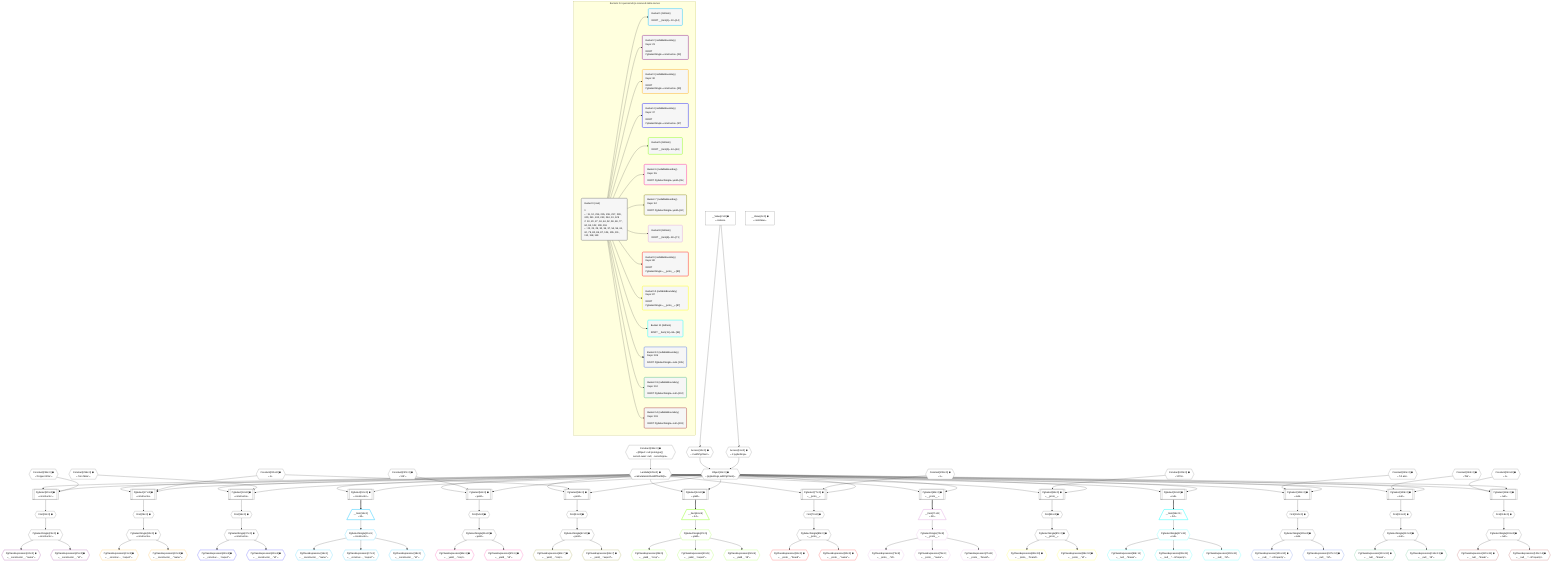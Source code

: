 %%{init: {'themeVariables': { 'fontSize': '12px'}}}%%
graph TD
    classDef path fill:#eee,stroke:#000,color:#000
    classDef plan fill:#fff,stroke-width:1px,color:#000
    classDef itemplan fill:#fff,stroke-width:2px,color:#000
    classDef unbatchedplan fill:#dff,stroke-width:1px,color:#000
    classDef sideeffectplan fill:#fcc,stroke-width:2px,color:#000
    classDef bucket fill:#f6f6f6,color:#000,stroke-width:2px,text-align:left


    %% plan dependencies
    PgSelect20[["PgSelect[20∈0] ➊<br />ᐸconstructorᐳ"]]:::plan
    Object13{{"Object[13∈0] ➊<br />ᐸ{pgSettings,withPgClient}ᐳ"}}:::plan
    Constant234{{"Constant[234∈0] ➊<br />ᐸ'Copper Wire'ᐳ"}}:::plan
    Lambda129{{"Lambda[129∈0] ➊<br />ᐸcalculateLimitAndOffsetSQLᐳ"}}:::plan
    Object13 & Constant234 & Lambda129 --> PgSelect20
    PgSelect27[["PgSelect[27∈0] ➊<br />ᐸconstructorᐳ"]]:::plan
    Constant235{{"Constant[235∈0] ➊<br />ᐸ2ᐳ"}}:::plan
    Object13 & Constant235 & Lambda129 --> PgSelect27
    PgSelect34[["PgSelect[34∈0] ➊<br />ᐸconstructorᐳ"]]:::plan
    Constant236{{"Constant[236∈0] ➊<br />ᐸ'Iron Mine'ᐳ"}}:::plan
    Object13 & Constant236 & Lambda129 --> PgSelect34
    PgSelect52[["PgSelect[52∈0] ➊<br />ᐸyieldᐳ"]]:::plan
    Constant237{{"Constant[237∈0] ➊<br />ᐸ'UK'ᐳ"}}:::plan
    Object13 & Constant237 & Lambda129 --> PgSelect52
    PgSelect59[["PgSelect[59∈0] ➊<br />ᐸyieldᐳ"]]:::plan
    Object13 & Constant235 & Lambda129 --> PgSelect59
    PgSelect77[["PgSelect[77∈0] ➊<br />ᐸ__proto__ᐳ"]]:::plan
    Constant239{{"Constant[239∈0] ➊<br />ᐸ1ᐳ"}}:::plan
    Object13 & Constant239 & Lambda129 --> PgSelect77
    PgSelect84[["PgSelect[84∈0] ➊<br />ᐸ__proto__ᐳ"]]:::plan
    Constant240{{"Constant[240∈0] ➊<br />ᐸ'VCS'ᐳ"}}:::plan
    Object13 & Constant240 & Lambda129 --> PgSelect84
    PgSelect102[["PgSelect[102∈0] ➊<br />ᐸnullᐳ"]]:::plan
    Constant241{{"Constant[241∈0] ➊<br />ᐸ'10 am'ᐳ"}}:::plan
    Object13 & Constant241 & Lambda129 --> PgSelect102
    PgSelect109[["PgSelect[109∈0] ➊<br />ᐸnullᐳ"]]:::plan
    Constant242{{"Constant[242∈0] ➊<br />ᐸ'flat'ᐳ"}}:::plan
    Object13 & Constant242 & Lambda129 --> PgSelect109
    PgSelect116[["PgSelect[116∈0] ➊<br />ᐸnullᐳ"]]:::plan
    Constant243{{"Constant[243∈0] ➊<br />ᐸ3ᐳ"}}:::plan
    Object13 & Constant243 & Lambda129 --> PgSelect116
    PgSelect10[["PgSelect[10∈0] ➊<br />ᐸconstructorᐳ"]]:::plan
    Object13 & Lambda129 --> PgSelect10
    Access11{{"Access[11∈0] ➊<br />ᐸ2.pgSettingsᐳ"}}:::plan
    Access12{{"Access[12∈0] ➊<br />ᐸ2.withPgClientᐳ"}}:::plan
    Access11 & Access12 --> Object13
    PgSelect44[["PgSelect[44∈0] ➊<br />ᐸyieldᐳ"]]:::plan
    Object13 & Lambda129 --> PgSelect44
    PgSelect69[["PgSelect[69∈0] ➊<br />ᐸ__proto__ᐳ"]]:::plan
    Object13 & Lambda129 --> PgSelect69
    PgSelect94[["PgSelect[94∈0] ➊<br />ᐸnullᐳ"]]:::plan
    Object13 & Lambda129 --> PgSelect94
    __Value2["__Value[2∈0] ➊<br />ᐸcontextᐳ"]:::plan
    __Value2 --> Access11
    __Value2 --> Access12
    First22{{"First[22∈0] ➊"}}:::plan
    PgSelect20 --> First22
    PgSelectSingle23{{"PgSelectSingle[23∈0] ➊<br />ᐸconstructorᐳ"}}:::plan
    First22 --> PgSelectSingle23
    First29{{"First[29∈0] ➊"}}:::plan
    PgSelect27 --> First29
    PgSelectSingle30{{"PgSelectSingle[30∈0] ➊<br />ᐸconstructorᐳ"}}:::plan
    First29 --> PgSelectSingle30
    First36{{"First[36∈0] ➊"}}:::plan
    PgSelect34 --> First36
    PgSelectSingle37{{"PgSelectSingle[37∈0] ➊<br />ᐸconstructorᐳ"}}:::plan
    First36 --> PgSelectSingle37
    First54{{"First[54∈0] ➊"}}:::plan
    PgSelect52 --> First54
    PgSelectSingle55{{"PgSelectSingle[55∈0] ➊<br />ᐸyieldᐳ"}}:::plan
    First54 --> PgSelectSingle55
    First61{{"First[61∈0] ➊"}}:::plan
    PgSelect59 --> First61
    PgSelectSingle62{{"PgSelectSingle[62∈0] ➊<br />ᐸyieldᐳ"}}:::plan
    First61 --> PgSelectSingle62
    First79{{"First[79∈0] ➊"}}:::plan
    PgSelect77 --> First79
    PgSelectSingle80{{"PgSelectSingle[80∈0] ➊<br />ᐸ__proto__ᐳ"}}:::plan
    First79 --> PgSelectSingle80
    First86{{"First[86∈0] ➊"}}:::plan
    PgSelect84 --> First86
    PgSelectSingle87{{"PgSelectSingle[87∈0] ➊<br />ᐸ__proto__ᐳ"}}:::plan
    First86 --> PgSelectSingle87
    First104{{"First[104∈0] ➊"}}:::plan
    PgSelect102 --> First104
    PgSelectSingle105{{"PgSelectSingle[105∈0] ➊<br />ᐸnullᐳ"}}:::plan
    First104 --> PgSelectSingle105
    First111{{"First[111∈0] ➊"}}:::plan
    PgSelect109 --> First111
    PgSelectSingle112{{"PgSelectSingle[112∈0] ➊<br />ᐸnullᐳ"}}:::plan
    First111 --> PgSelectSingle112
    First118{{"First[118∈0] ➊"}}:::plan
    PgSelect116 --> First118
    PgSelectSingle119{{"PgSelectSingle[119∈0] ➊<br />ᐸnullᐳ"}}:::plan
    First118 --> PgSelectSingle119
    Constant244{{"Constant[244∈0] ➊<br />ᐸ[Object: null prototype] {   cursorLower: null,   cursorUppeᐳ"}}:::plan
    Constant244 --> Lambda129
    __Value4["__Value[4∈0] ➊<br />ᐸrootValueᐳ"]:::plan
    __Item14[/"__Item[14∈1]<br />ᐸ10ᐳ"\]:::itemplan
    PgSelect10 ==> __Item14
    PgSelectSingle15{{"PgSelectSingle[15∈1]<br />ᐸconstructorᐳ"}}:::plan
    __Item14 --> PgSelectSingle15
    PgClassExpression16{{"PgClassExpression[16∈1]<br />ᐸ__constructor__.”name”ᐳ"}}:::plan
    PgSelectSingle15 --> PgClassExpression16
    PgClassExpression17{{"PgClassExpression[17∈1]<br />ᐸ__construc..._.”export”ᐳ"}}:::plan
    PgSelectSingle15 --> PgClassExpression17
    PgClassExpression18{{"PgClassExpression[18∈1]<br />ᐸ__constructor__.”id”ᐳ"}}:::plan
    PgSelectSingle15 --> PgClassExpression18
    PgClassExpression24{{"PgClassExpression[24∈2] ➊<br />ᐸ__constructor__.”name”ᐳ"}}:::plan
    PgSelectSingle23 --> PgClassExpression24
    PgClassExpression25{{"PgClassExpression[25∈2] ➊<br />ᐸ__constructor__.”id”ᐳ"}}:::plan
    PgSelectSingle23 --> PgClassExpression25
    PgClassExpression31{{"PgClassExpression[31∈3] ➊<br />ᐸ__construc..._.”export”ᐳ"}}:::plan
    PgSelectSingle30 --> PgClassExpression31
    PgClassExpression32{{"PgClassExpression[32∈3] ➊<br />ᐸ__constructor__.”name”ᐳ"}}:::plan
    PgSelectSingle30 --> PgClassExpression32
    PgClassExpression38{{"PgClassExpression[38∈4] ➊<br />ᐸ__construc..._.”export”ᐳ"}}:::plan
    PgSelectSingle37 --> PgClassExpression38
    PgClassExpression39{{"PgClassExpression[39∈4] ➊<br />ᐸ__constructor__.”id”ᐳ"}}:::plan
    PgSelectSingle37 --> PgClassExpression39
    __Item46[/"__Item[46∈5]<br />ᐸ44ᐳ"\]:::itemplan
    PgSelect44 ==> __Item46
    PgSelectSingle47{{"PgSelectSingle[47∈5]<br />ᐸyieldᐳ"}}:::plan
    __Item46 --> PgSelectSingle47
    PgClassExpression48{{"PgClassExpression[48∈5]<br />ᐸ__yield__.”crop”ᐳ"}}:::plan
    PgSelectSingle47 --> PgClassExpression48
    PgClassExpression49{{"PgClassExpression[49∈5]<br />ᐸ__yield__.”export”ᐳ"}}:::plan
    PgSelectSingle47 --> PgClassExpression49
    PgClassExpression50{{"PgClassExpression[50∈5]<br />ᐸ__yield__.”id”ᐳ"}}:::plan
    PgSelectSingle47 --> PgClassExpression50
    PgClassExpression56{{"PgClassExpression[56∈6] ➊<br />ᐸ__yield__.”crop”ᐳ"}}:::plan
    PgSelectSingle55 --> PgClassExpression56
    PgClassExpression57{{"PgClassExpression[57∈6] ➊<br />ᐸ__yield__.”id”ᐳ"}}:::plan
    PgSelectSingle55 --> PgClassExpression57
    PgClassExpression63{{"PgClassExpression[63∈7] ➊<br />ᐸ__yield__.”crop”ᐳ"}}:::plan
    PgSelectSingle62 --> PgClassExpression63
    PgClassExpression64{{"PgClassExpression[64∈7] ➊<br />ᐸ__yield__.”export”ᐳ"}}:::plan
    PgSelectSingle62 --> PgClassExpression64
    __Item71[/"__Item[71∈8]<br />ᐸ69ᐳ"\]:::itemplan
    PgSelect69 ==> __Item71
    PgSelectSingle72{{"PgSelectSingle[72∈8]<br />ᐸ__proto__ᐳ"}}:::plan
    __Item71 --> PgSelectSingle72
    PgClassExpression73{{"PgClassExpression[73∈8]<br />ᐸ__proto__.”id”ᐳ"}}:::plan
    PgSelectSingle72 --> PgClassExpression73
    PgClassExpression74{{"PgClassExpression[74∈8]<br />ᐸ__proto__.”name”ᐳ"}}:::plan
    PgSelectSingle72 --> PgClassExpression74
    PgClassExpression75{{"PgClassExpression[75∈8]<br />ᐸ__proto__.”brand”ᐳ"}}:::plan
    PgSelectSingle72 --> PgClassExpression75
    PgClassExpression81{{"PgClassExpression[81∈9] ➊<br />ᐸ__proto__.”brand”ᐳ"}}:::plan
    PgSelectSingle80 --> PgClassExpression81
    PgClassExpression82{{"PgClassExpression[82∈9] ➊<br />ᐸ__proto__.”name”ᐳ"}}:::plan
    PgSelectSingle80 --> PgClassExpression82
    PgClassExpression88{{"PgClassExpression[88∈10] ➊<br />ᐸ__proto__.”brand”ᐳ"}}:::plan
    PgSelectSingle87 --> PgClassExpression88
    PgClassExpression89{{"PgClassExpression[89∈10] ➊<br />ᐸ__proto__.”id”ᐳ"}}:::plan
    PgSelectSingle87 --> PgClassExpression89
    __Item96[/"__Item[96∈11]<br />ᐸ94ᐳ"\]:::itemplan
    PgSelect94 ==> __Item96
    PgSelectSingle97{{"PgSelectSingle[97∈11]<br />ᐸnullᐳ"}}:::plan
    __Item96 --> PgSelectSingle97
    PgClassExpression98{{"PgClassExpression[98∈11]<br />ᐸ__null__.”break”ᐳ"}}:::plan
    PgSelectSingle97 --> PgClassExpression98
    PgClassExpression99{{"PgClassExpression[99∈11]<br />ᐸ__null__.”...nProperty”ᐳ"}}:::plan
    PgSelectSingle97 --> PgClassExpression99
    PgClassExpression100{{"PgClassExpression[100∈11]<br />ᐸ__null__.”id”ᐳ"}}:::plan
    PgSelectSingle97 --> PgClassExpression100
    PgClassExpression106{{"PgClassExpression[106∈12] ➊<br />ᐸ__null__.”...nProperty”ᐳ"}}:::plan
    PgSelectSingle105 --> PgClassExpression106
    PgClassExpression107{{"PgClassExpression[107∈12] ➊<br />ᐸ__null__.”id”ᐳ"}}:::plan
    PgSelectSingle105 --> PgClassExpression107
    PgClassExpression113{{"PgClassExpression[113∈13] ➊<br />ᐸ__null__.”break”ᐳ"}}:::plan
    PgSelectSingle112 --> PgClassExpression113
    PgClassExpression114{{"PgClassExpression[114∈13] ➊<br />ᐸ__null__.”id”ᐳ"}}:::plan
    PgSelectSingle112 --> PgClassExpression114
    PgClassExpression120{{"PgClassExpression[120∈14] ➊<br />ᐸ__null__.”break”ᐳ"}}:::plan
    PgSelectSingle119 --> PgClassExpression120
    PgClassExpression121{{"PgClassExpression[121∈14] ➊<br />ᐸ__null__.”...nProperty”ᐳ"}}:::plan
    PgSelectSingle119 --> PgClassExpression121

    %% define steps

    subgraph "Buckets for queries/v4/js-reserved-table-names"
    Bucket0("Bucket 0 (root)<br /><br />1: <br />ᐳ: 11, 12, 234, 235, 236, 237, 239, 240, 241, 242, 243, 244, 13, 129<br />2: 10, 20, 27, 34, 44, 52, 59, 69, 77, 84, 94, 102, 109, 116<br />ᐳ: 22, 23, 29, 30, 36, 37, 54, 55, 61, 62, 79, 80, 86, 87, 104, 105, 111, 112, 118, 119"):::bucket
    classDef bucket0 stroke:#696969
    class Bucket0,__Value2,__Value4,PgSelect10,Access11,Access12,Object13,PgSelect20,First22,PgSelectSingle23,PgSelect27,First29,PgSelectSingle30,PgSelect34,First36,PgSelectSingle37,PgSelect44,PgSelect52,First54,PgSelectSingle55,PgSelect59,First61,PgSelectSingle62,PgSelect69,PgSelect77,First79,PgSelectSingle80,PgSelect84,First86,PgSelectSingle87,PgSelect94,PgSelect102,First104,PgSelectSingle105,PgSelect109,First111,PgSelectSingle112,PgSelect116,First118,PgSelectSingle119,Lambda129,Constant234,Constant235,Constant236,Constant237,Constant239,Constant240,Constant241,Constant242,Constant243,Constant244 bucket0
    Bucket1("Bucket 1 (listItem)<br /><br />ROOT __Item{1}ᐸ10ᐳ[14]"):::bucket
    classDef bucket1 stroke:#00bfff
    class Bucket1,__Item14,PgSelectSingle15,PgClassExpression16,PgClassExpression17,PgClassExpression18 bucket1
    Bucket2("Bucket 2 (nullableBoundary)<br />Deps: 23<br /><br />ROOT PgSelectSingleᐸconstructorᐳ[23]"):::bucket
    classDef bucket2 stroke:#7f007f
    class Bucket2,PgClassExpression24,PgClassExpression25 bucket2
    Bucket3("Bucket 3 (nullableBoundary)<br />Deps: 30<br /><br />ROOT PgSelectSingleᐸconstructorᐳ[30]"):::bucket
    classDef bucket3 stroke:#ffa500
    class Bucket3,PgClassExpression31,PgClassExpression32 bucket3
    Bucket4("Bucket 4 (nullableBoundary)<br />Deps: 37<br /><br />ROOT PgSelectSingleᐸconstructorᐳ[37]"):::bucket
    classDef bucket4 stroke:#0000ff
    class Bucket4,PgClassExpression38,PgClassExpression39 bucket4
    Bucket5("Bucket 5 (listItem)<br /><br />ROOT __Item{5}ᐸ44ᐳ[46]"):::bucket
    classDef bucket5 stroke:#7fff00
    class Bucket5,__Item46,PgSelectSingle47,PgClassExpression48,PgClassExpression49,PgClassExpression50 bucket5
    Bucket6("Bucket 6 (nullableBoundary)<br />Deps: 55<br /><br />ROOT PgSelectSingleᐸyieldᐳ[55]"):::bucket
    classDef bucket6 stroke:#ff1493
    class Bucket6,PgClassExpression56,PgClassExpression57 bucket6
    Bucket7("Bucket 7 (nullableBoundary)<br />Deps: 62<br /><br />ROOT PgSelectSingleᐸyieldᐳ[62]"):::bucket
    classDef bucket7 stroke:#808000
    class Bucket7,PgClassExpression63,PgClassExpression64 bucket7
    Bucket8("Bucket 8 (listItem)<br /><br />ROOT __Item{8}ᐸ69ᐳ[71]"):::bucket
    classDef bucket8 stroke:#dda0dd
    class Bucket8,__Item71,PgSelectSingle72,PgClassExpression73,PgClassExpression74,PgClassExpression75 bucket8
    Bucket9("Bucket 9 (nullableBoundary)<br />Deps: 80<br /><br />ROOT PgSelectSingleᐸ__proto__ᐳ[80]"):::bucket
    classDef bucket9 stroke:#ff0000
    class Bucket9,PgClassExpression81,PgClassExpression82 bucket9
    Bucket10("Bucket 10 (nullableBoundary)<br />Deps: 87<br /><br />ROOT PgSelectSingleᐸ__proto__ᐳ[87]"):::bucket
    classDef bucket10 stroke:#ffff00
    class Bucket10,PgClassExpression88,PgClassExpression89 bucket10
    Bucket11("Bucket 11 (listItem)<br /><br />ROOT __Item{11}ᐸ94ᐳ[96]"):::bucket
    classDef bucket11 stroke:#00ffff
    class Bucket11,__Item96,PgSelectSingle97,PgClassExpression98,PgClassExpression99,PgClassExpression100 bucket11
    Bucket12("Bucket 12 (nullableBoundary)<br />Deps: 105<br /><br />ROOT PgSelectSingleᐸnullᐳ[105]"):::bucket
    classDef bucket12 stroke:#4169e1
    class Bucket12,PgClassExpression106,PgClassExpression107 bucket12
    Bucket13("Bucket 13 (nullableBoundary)<br />Deps: 112<br /><br />ROOT PgSelectSingleᐸnullᐳ[112]"):::bucket
    classDef bucket13 stroke:#3cb371
    class Bucket13,PgClassExpression113,PgClassExpression114 bucket13
    Bucket14("Bucket 14 (nullableBoundary)<br />Deps: 119<br /><br />ROOT PgSelectSingleᐸnullᐳ[119]"):::bucket
    classDef bucket14 stroke:#a52a2a
    class Bucket14,PgClassExpression120,PgClassExpression121 bucket14
    Bucket0 --> Bucket1 & Bucket2 & Bucket3 & Bucket4 & Bucket5 & Bucket6 & Bucket7 & Bucket8 & Bucket9 & Bucket10 & Bucket11 & Bucket12 & Bucket13 & Bucket14
    end